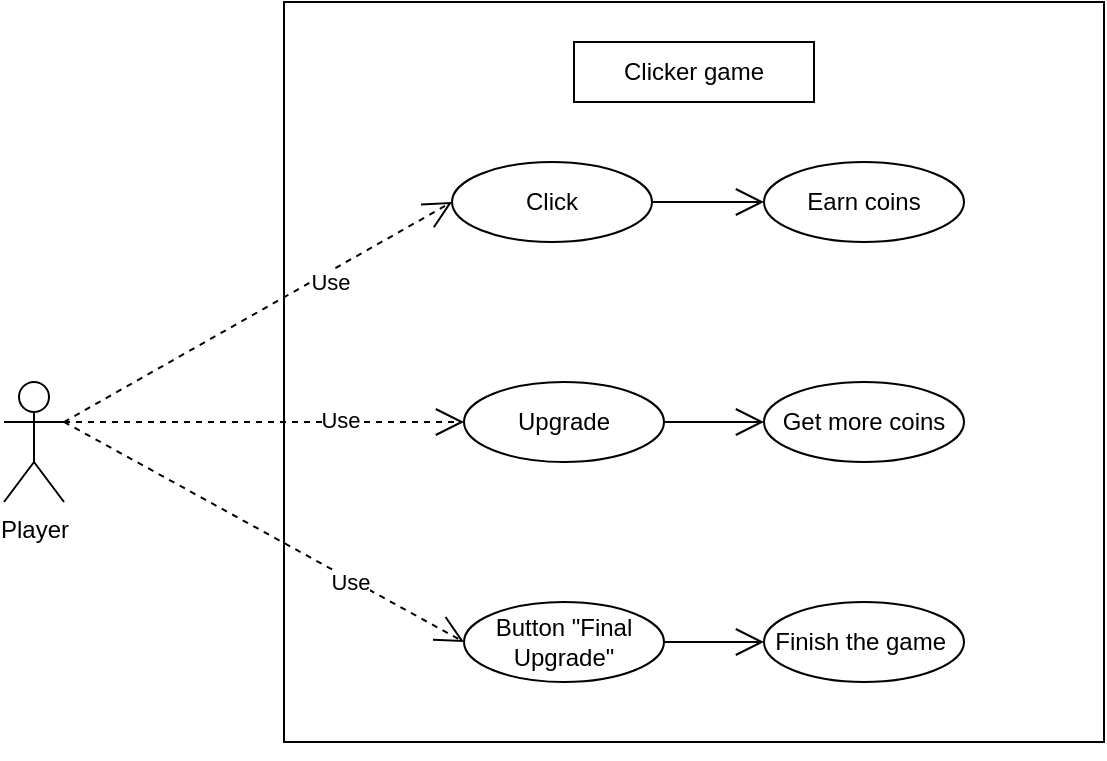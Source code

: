 <mxfile version="22.1.21" type="device">
  <diagram name="Страница — 1" id="9PEayqKX-WIyYpuGxbbe">
    <mxGraphModel dx="989" dy="577" grid="1" gridSize="10" guides="1" tooltips="1" connect="1" arrows="1" fold="1" page="1" pageScale="1" pageWidth="827" pageHeight="1169" math="0" shadow="0">
      <root>
        <mxCell id="0" />
        <mxCell id="1" parent="0" />
        <mxCell id="8XvpLmojUUUutvtwTpKg-1" value="Player" style="shape=umlActor;verticalLabelPosition=bottom;verticalAlign=top;html=1;outlineConnect=0;" parent="1" vertex="1">
          <mxGeometry x="140" y="220" width="30" height="60" as="geometry" />
        </mxCell>
        <mxCell id="8XvpLmojUUUutvtwTpKg-3" value="" style="rounded=0;whiteSpace=wrap;html=1;" parent="1" vertex="1">
          <mxGeometry x="280" y="30" width="410" height="370" as="geometry" />
        </mxCell>
        <mxCell id="8XvpLmojUUUutvtwTpKg-5" value="Click" style="ellipse;whiteSpace=wrap;html=1;" parent="1" vertex="1">
          <mxGeometry x="364" y="110" width="100" height="40" as="geometry" />
        </mxCell>
        <mxCell id="8XvpLmojUUUutvtwTpKg-6" value="Upgrade" style="ellipse;whiteSpace=wrap;html=1;" parent="1" vertex="1">
          <mxGeometry x="370" y="220" width="100" height="40" as="geometry" />
        </mxCell>
        <mxCell id="8XvpLmojUUUutvtwTpKg-8" style="edgeStyle=orthogonalEdgeStyle;rounded=0;orthogonalLoop=1;jettySize=auto;html=1;exitX=0.5;exitY=1;exitDx=0;exitDy=0;" parent="1" source="8XvpLmojUUUutvtwTpKg-3" target="8XvpLmojUUUutvtwTpKg-3" edge="1">
          <mxGeometry relative="1" as="geometry" />
        </mxCell>
        <mxCell id="8XvpLmojUUUutvtwTpKg-9" value="Earn coins" style="ellipse;whiteSpace=wrap;html=1;" parent="1" vertex="1">
          <mxGeometry x="520" y="110" width="100" height="40" as="geometry" />
        </mxCell>
        <mxCell id="8XvpLmojUUUutvtwTpKg-10" value="Clicker game" style="rounded=0;whiteSpace=wrap;html=1;" parent="1" vertex="1">
          <mxGeometry x="425" y="50" width="120" height="30" as="geometry" />
        </mxCell>
        <mxCell id="4VGYZQfB6ljgI0ffLHJU-12" value="" style="endArrow=open;endFill=1;endSize=12;html=1;rounded=0;exitX=1;exitY=0.5;exitDx=0;exitDy=0;entryX=0;entryY=0.5;entryDx=0;entryDy=0;" edge="1" parent="1" source="8XvpLmojUUUutvtwTpKg-5" target="8XvpLmojUUUutvtwTpKg-9">
          <mxGeometry width="160" relative="1" as="geometry">
            <mxPoint x="230" y="260" as="sourcePoint" />
            <mxPoint x="390" y="260" as="targetPoint" />
          </mxGeometry>
        </mxCell>
        <mxCell id="4VGYZQfB6ljgI0ffLHJU-15" value="Use" style="endArrow=open;endSize=12;dashed=1;html=1;rounded=0;entryX=0;entryY=0.5;entryDx=0;entryDy=0;" edge="1" parent="1" target="8XvpLmojUUUutvtwTpKg-5">
          <mxGeometry x="0.348" y="-5" width="160" relative="1" as="geometry">
            <mxPoint x="170" y="240" as="sourcePoint" />
            <mxPoint x="330" y="240" as="targetPoint" />
            <mxPoint as="offset" />
          </mxGeometry>
        </mxCell>
        <mxCell id="4VGYZQfB6ljgI0ffLHJU-16" value="Use" style="endArrow=open;endSize=12;dashed=1;html=1;rounded=0;entryX=0;entryY=0.5;entryDx=0;entryDy=0;" edge="1" parent="1" target="8XvpLmojUUUutvtwTpKg-6">
          <mxGeometry x="0.376" y="1" width="160" relative="1" as="geometry">
            <mxPoint x="170" y="240" as="sourcePoint" />
            <mxPoint x="330" y="240" as="targetPoint" />
            <mxPoint as="offset" />
          </mxGeometry>
        </mxCell>
        <mxCell id="4VGYZQfB6ljgI0ffLHJU-17" value="Get more coins" style="ellipse;whiteSpace=wrap;html=1;" vertex="1" parent="1">
          <mxGeometry x="520" y="220" width="100" height="40" as="geometry" />
        </mxCell>
        <mxCell id="4VGYZQfB6ljgI0ffLHJU-18" value="" style="endArrow=open;endFill=1;endSize=12;html=1;rounded=0;exitX=1;exitY=0.5;exitDx=0;exitDy=0;entryX=0;entryY=0.5;entryDx=0;entryDy=0;" edge="1" parent="1" source="8XvpLmojUUUutvtwTpKg-6" target="4VGYZQfB6ljgI0ffLHJU-17">
          <mxGeometry width="160" relative="1" as="geometry">
            <mxPoint x="230" y="260" as="sourcePoint" />
            <mxPoint x="390" y="260" as="targetPoint" />
          </mxGeometry>
        </mxCell>
        <mxCell id="4VGYZQfB6ljgI0ffLHJU-19" value="Button &quot;Final Upgrade&quot;" style="ellipse;whiteSpace=wrap;html=1;" vertex="1" parent="1">
          <mxGeometry x="370" y="330" width="100" height="40" as="geometry" />
        </mxCell>
        <mxCell id="4VGYZQfB6ljgI0ffLHJU-20" value="Finish the game&amp;nbsp;" style="ellipse;whiteSpace=wrap;html=1;" vertex="1" parent="1">
          <mxGeometry x="520" y="330" width="100" height="40" as="geometry" />
        </mxCell>
        <mxCell id="4VGYZQfB6ljgI0ffLHJU-21" value="Use" style="endArrow=open;endSize=12;dashed=1;html=1;rounded=0;exitX=1;exitY=0.333;exitDx=0;exitDy=0;exitPerimeter=0;entryX=0;entryY=0.5;entryDx=0;entryDy=0;" edge="1" parent="1" source="8XvpLmojUUUutvtwTpKg-1" target="4VGYZQfB6ljgI0ffLHJU-19">
          <mxGeometry x="0.434" y="-1" width="160" relative="1" as="geometry">
            <mxPoint x="300" y="340" as="sourcePoint" />
            <mxPoint x="460" y="340" as="targetPoint" />
            <mxPoint as="offset" />
          </mxGeometry>
        </mxCell>
        <mxCell id="4VGYZQfB6ljgI0ffLHJU-22" value="" style="endArrow=open;endFill=1;endSize=12;html=1;rounded=0;exitX=1;exitY=0.5;exitDx=0;exitDy=0;entryX=0;entryY=0.5;entryDx=0;entryDy=0;" edge="1" parent="1" source="4VGYZQfB6ljgI0ffLHJU-19" target="4VGYZQfB6ljgI0ffLHJU-20">
          <mxGeometry width="160" relative="1" as="geometry">
            <mxPoint x="500" y="219.66" as="sourcePoint" />
            <mxPoint x="660" y="219.66" as="targetPoint" />
          </mxGeometry>
        </mxCell>
      </root>
    </mxGraphModel>
  </diagram>
</mxfile>
